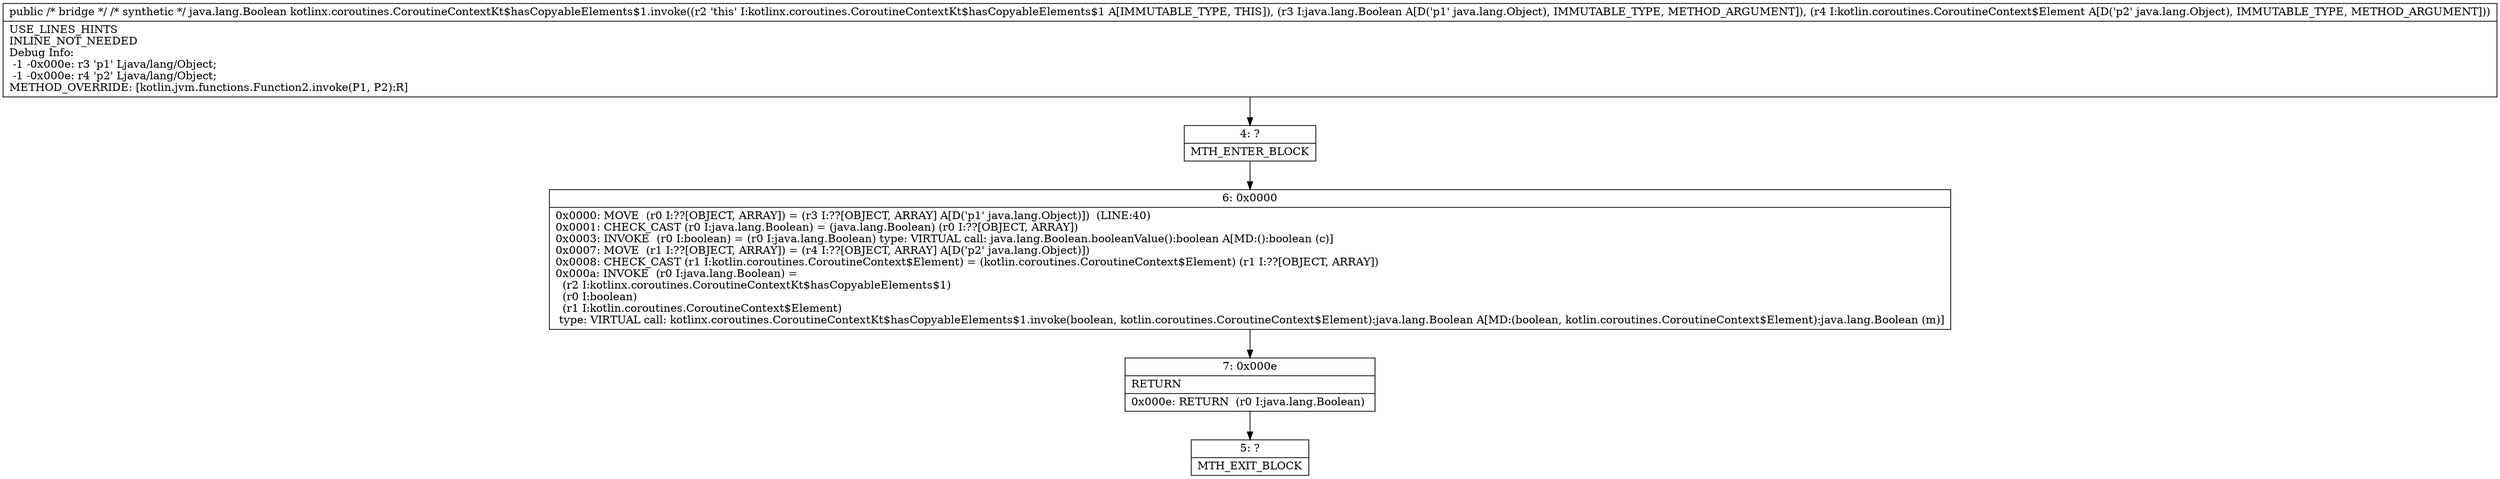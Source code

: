 digraph "CFG forkotlinx.coroutines.CoroutineContextKt$hasCopyableElements$1.invoke(Ljava\/lang\/Object;Ljava\/lang\/Object;)Ljava\/lang\/Object;" {
Node_4 [shape=record,label="{4\:\ ?|MTH_ENTER_BLOCK\l}"];
Node_6 [shape=record,label="{6\:\ 0x0000|0x0000: MOVE  (r0 I:??[OBJECT, ARRAY]) = (r3 I:??[OBJECT, ARRAY] A[D('p1' java.lang.Object)])  (LINE:40)\l0x0001: CHECK_CAST (r0 I:java.lang.Boolean) = (java.lang.Boolean) (r0 I:??[OBJECT, ARRAY]) \l0x0003: INVOKE  (r0 I:boolean) = (r0 I:java.lang.Boolean) type: VIRTUAL call: java.lang.Boolean.booleanValue():boolean A[MD:():boolean (c)]\l0x0007: MOVE  (r1 I:??[OBJECT, ARRAY]) = (r4 I:??[OBJECT, ARRAY] A[D('p2' java.lang.Object)]) \l0x0008: CHECK_CAST (r1 I:kotlin.coroutines.CoroutineContext$Element) = (kotlin.coroutines.CoroutineContext$Element) (r1 I:??[OBJECT, ARRAY]) \l0x000a: INVOKE  (r0 I:java.lang.Boolean) = \l  (r2 I:kotlinx.coroutines.CoroutineContextKt$hasCopyableElements$1)\l  (r0 I:boolean)\l  (r1 I:kotlin.coroutines.CoroutineContext$Element)\l type: VIRTUAL call: kotlinx.coroutines.CoroutineContextKt$hasCopyableElements$1.invoke(boolean, kotlin.coroutines.CoroutineContext$Element):java.lang.Boolean A[MD:(boolean, kotlin.coroutines.CoroutineContext$Element):java.lang.Boolean (m)]\l}"];
Node_7 [shape=record,label="{7\:\ 0x000e|RETURN\l|0x000e: RETURN  (r0 I:java.lang.Boolean) \l}"];
Node_5 [shape=record,label="{5\:\ ?|MTH_EXIT_BLOCK\l}"];
MethodNode[shape=record,label="{public \/* bridge *\/ \/* synthetic *\/ java.lang.Boolean kotlinx.coroutines.CoroutineContextKt$hasCopyableElements$1.invoke((r2 'this' I:kotlinx.coroutines.CoroutineContextKt$hasCopyableElements$1 A[IMMUTABLE_TYPE, THIS]), (r3 I:java.lang.Boolean A[D('p1' java.lang.Object), IMMUTABLE_TYPE, METHOD_ARGUMENT]), (r4 I:kotlin.coroutines.CoroutineContext$Element A[D('p2' java.lang.Object), IMMUTABLE_TYPE, METHOD_ARGUMENT]))  | USE_LINES_HINTS\lINLINE_NOT_NEEDED\lDebug Info:\l  \-1 \-0x000e: r3 'p1' Ljava\/lang\/Object;\l  \-1 \-0x000e: r4 'p2' Ljava\/lang\/Object;\lMETHOD_OVERRIDE: [kotlin.jvm.functions.Function2.invoke(P1, P2):R]\l}"];
MethodNode -> Node_4;Node_4 -> Node_6;
Node_6 -> Node_7;
Node_7 -> Node_5;
}

